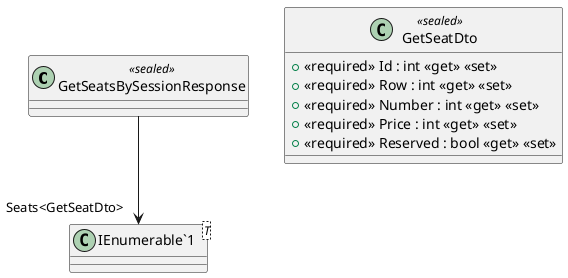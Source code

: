 @startuml
class GetSeatsBySessionResponse <<sealed>> {
}
class GetSeatDto <<sealed>> {
    + <<required>> Id : int <<get>> <<set>>
    + <<required>> Row : int <<get>> <<set>>
    + <<required>> Number : int <<get>> <<set>>
    + <<required>> Price : int <<get>> <<set>>
    + <<required>> Reserved : bool <<get>> <<set>>
}
class "IEnumerable`1"<T> {
}
GetSeatsBySessionResponse --> "Seats<GetSeatDto>" "IEnumerable`1"
@enduml
